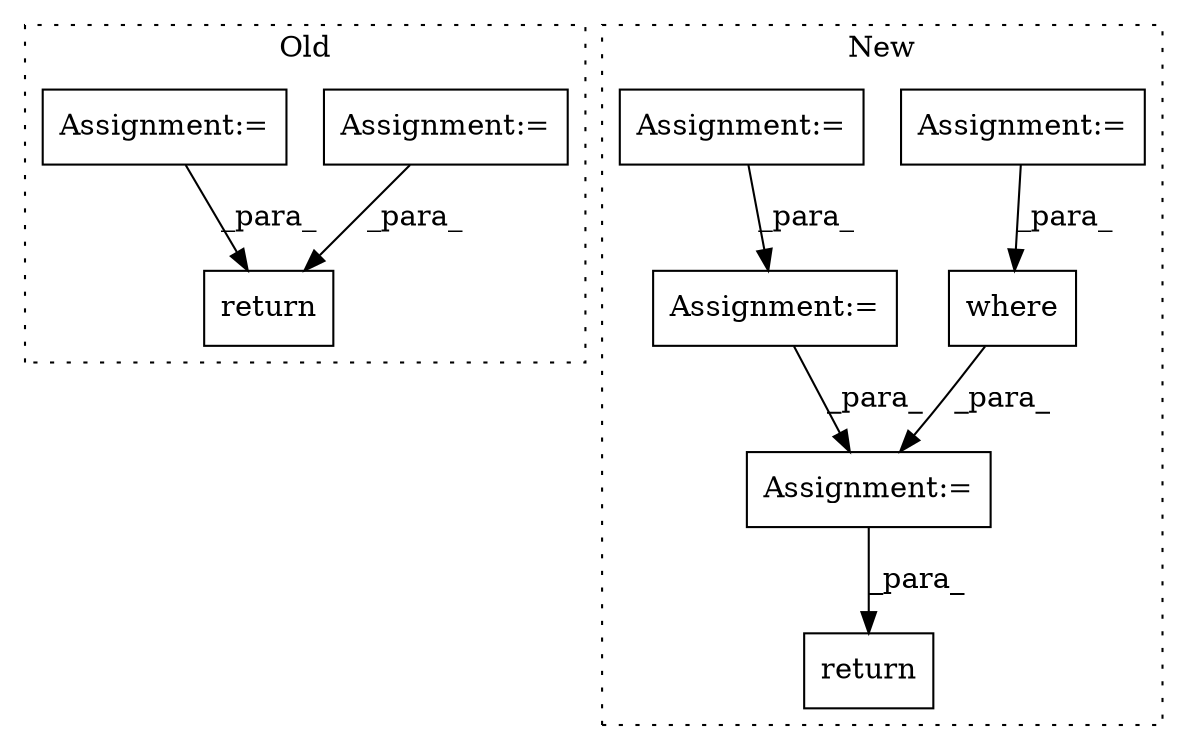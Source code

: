 digraph G {
subgraph cluster0 {
1 [label="return" a="41" s="4668" l="7" shape="box"];
6 [label="Assignment:=" a="7" s="4427" l="1" shape="box"];
9 [label="Assignment:=" a="7" s="4346" l="1" shape="box"];
label = "Old";
style="dotted";
}
subgraph cluster1 {
2 [label="where" a="32" s="668,698" l="6,1" shape="box"];
3 [label="return" a="41" s="825" l="12" shape="box"];
4 [label="Assignment:=" a="7" s="610" l="1" shape="box"];
5 [label="Assignment:=" a="7" s="729" l="1" shape="box"];
7 [label="Assignment:=" a="7" s="482" l="1" shape="box"];
8 [label="Assignment:=" a="7" s="274" l="24" shape="box"];
label = "New";
style="dotted";
}
2 -> 5 [label="_para_"];
4 -> 2 [label="_para_"];
5 -> 3 [label="_para_"];
6 -> 1 [label="_para_"];
7 -> 5 [label="_para_"];
8 -> 7 [label="_para_"];
9 -> 1 [label="_para_"];
}
